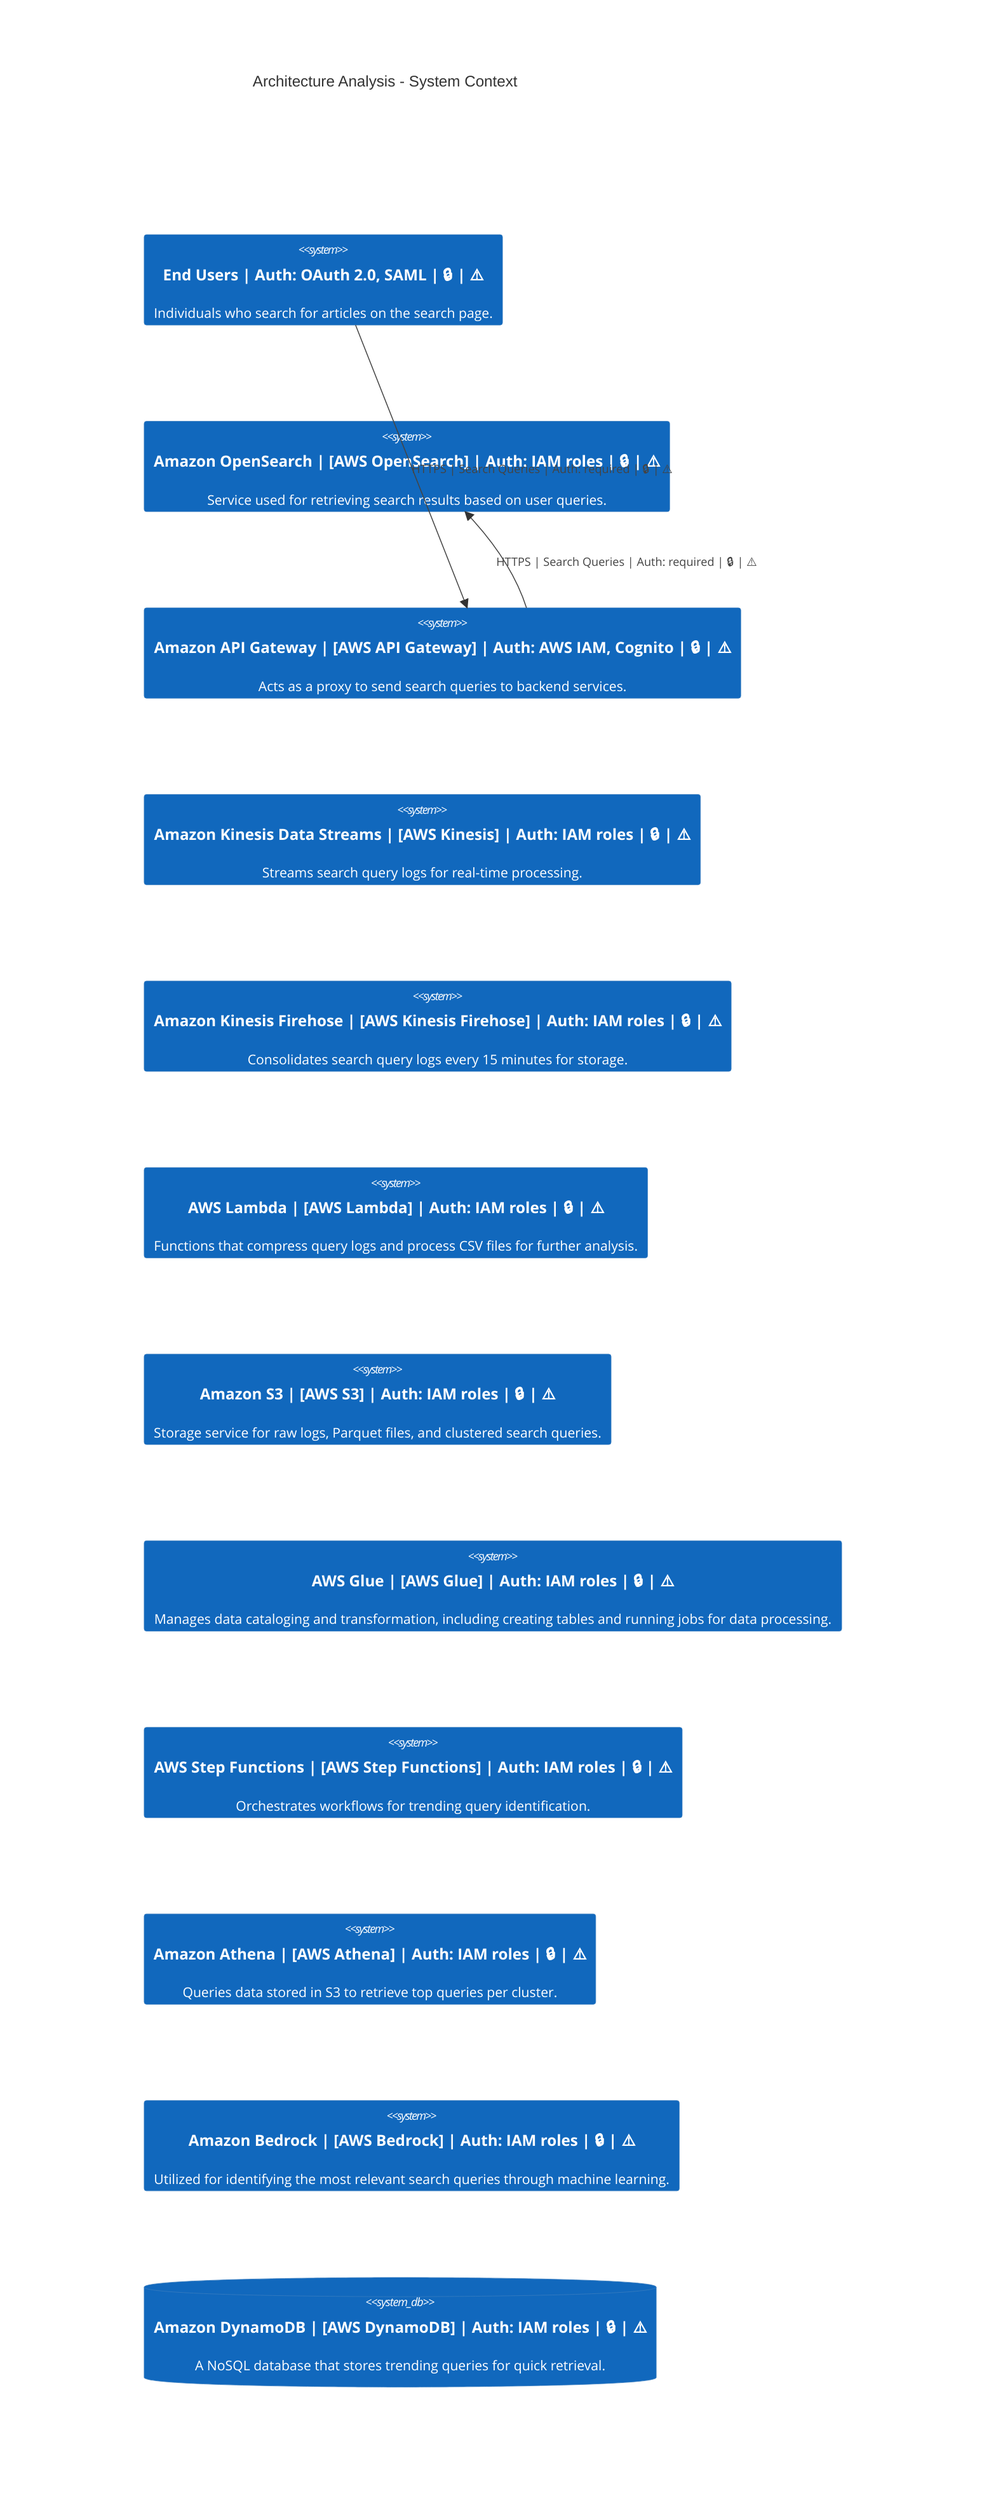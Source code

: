 C4Context
    title Architecture Analysis - System Context
    System(End_Users, "End Users | Auth: OAuth 2.0, SAML | 🔒 | ⚠️", "Individuals who search for articles on the search page.")
    System(Amazon_OpenSearch, "Amazon OpenSearch | [AWS OpenSearch] | Auth: IAM roles | 🔒 | ⚠️", "Service used for retrieving search results based on user queries.")
    System(Amazon_API_Gateway, "Amazon API Gateway | [AWS API Gateway] | Auth: AWS IAM, Cognito | 🔒 | ⚠️", "Acts as a proxy to send search queries to backend services.")
    System(Amazon_Kinesis_Data_Streams, "Amazon Kinesis Data Streams | [AWS Kinesis] | Auth: IAM roles | 🔒 | ⚠️", "Streams search query logs for real-time processing.")
    System(Amazon_Kinesis_Firehose, "Amazon Kinesis Firehose | [AWS Kinesis Firehose] | Auth: IAM roles | 🔒 | ⚠️", "Consolidates search query logs every 15 minutes for storage.")
    System(AWS_Lambda, "AWS Lambda | [AWS Lambda] | Auth: IAM roles | 🔒 | ⚠️", "Functions that compress query logs and process CSV files for further analysis.")
    System(Amazon_S3, "Amazon S3 | [AWS S3] | Auth: IAM roles | 🔒 | ⚠️", "Storage service for raw logs, Parquet files, and clustered search queries.")
    System(AWS_Glue, "AWS Glue | [AWS Glue] | Auth: IAM roles | 🔒 | ⚠️", "Manages data cataloging and transformation, including creating tables and running jobs for data processing.")
    System(AWS_Step_Functions, "AWS Step Functions | [AWS Step Functions] | Auth: IAM roles | 🔒 | ⚠️", "Orchestrates workflows for trending query identification.")
    System(Amazon_Athena, "Amazon Athena | [AWS Athena] | Auth: IAM roles | 🔒 | ⚠️", "Queries data stored in S3 to retrieve top queries per cluster.")
    System(Amazon_Bedrock, "Amazon Bedrock | [AWS Bedrock] | Auth: IAM roles | 🔒 | ⚠️", "Utilized for identifying the most relevant search queries through machine learning.")
    SystemDb(Amazon_DynamoDB, "Amazon DynamoDB | [AWS DynamoDB] | Auth: IAM roles | 🔒 | ⚠️", "A NoSQL database that stores trending queries for quick retrieval.")

    Rel(End_Users, Amazon_API_Gateway, "HTTPS | Search Queries | Auth: required | 🔒 | ⚠️")
    Rel(Amazon_API_Gateway, Amazon_OpenSearch, "HTTPS | Search Queries | Auth: required | 🔒 | ⚠️")
